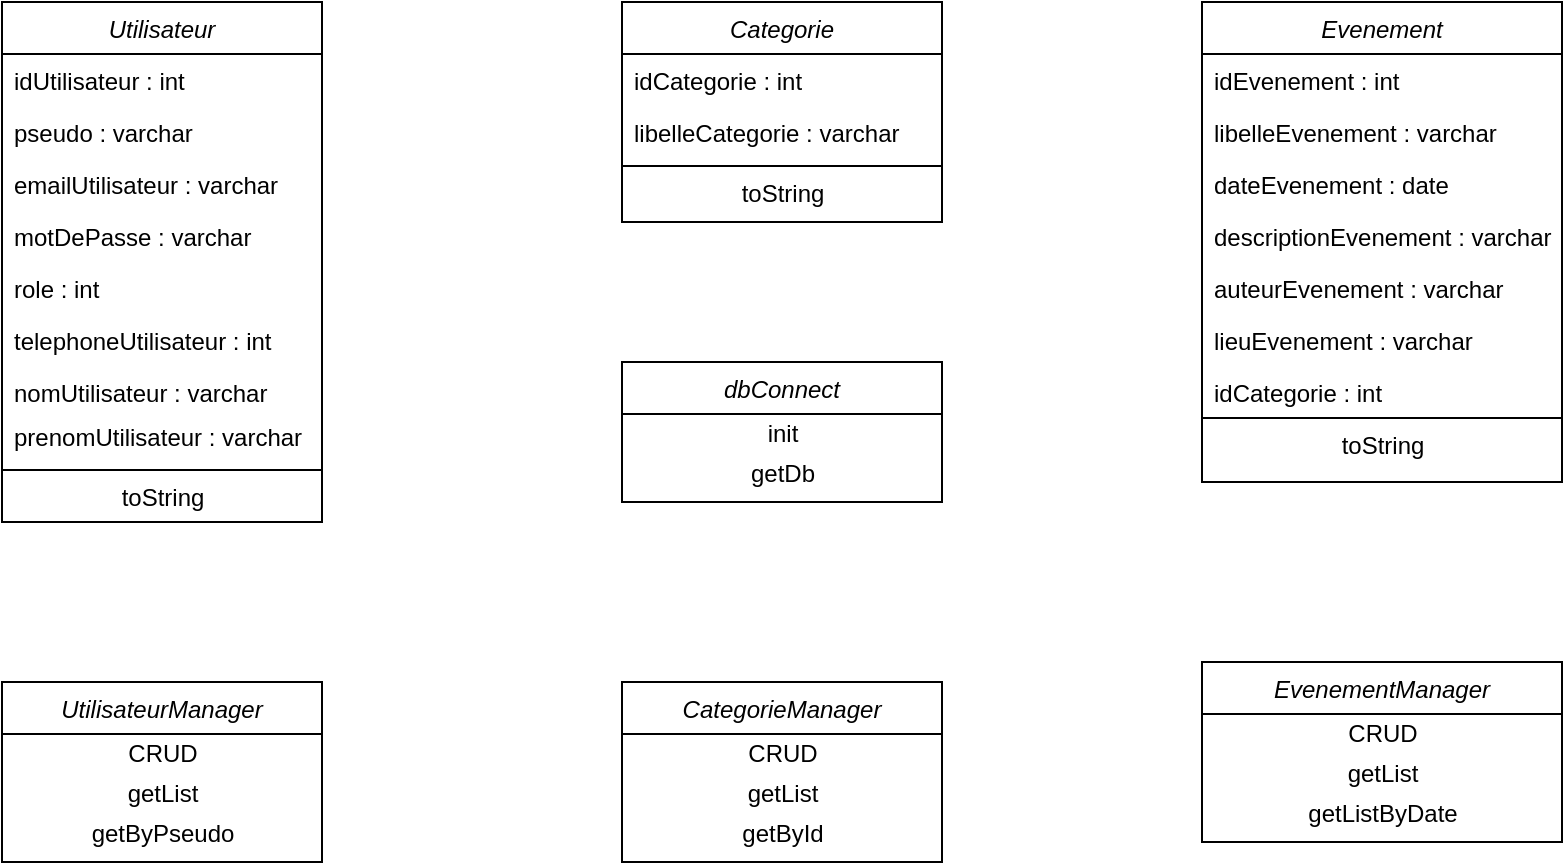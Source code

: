 <mxfile version="13.1.1" type="device"><diagram id="C5RBs43oDa-KdzZeNtuy" name="Page-1"><mxGraphModel dx="983" dy="506" grid="1" gridSize="10" guides="1" tooltips="1" connect="1" arrows="1" fold="1" page="1" pageScale="1" pageWidth="827" pageHeight="1169" math="0" shadow="0"><root><mxCell id="WIyWlLk6GJQsqaUBKTNV-0"/><mxCell id="WIyWlLk6GJQsqaUBKTNV-1" parent="WIyWlLk6GJQsqaUBKTNV-0"/><mxCell id="zkfFHV4jXpPFQw0GAbJ--0" value="Utilisateur" style="swimlane;fontStyle=2;align=center;verticalAlign=top;childLayout=stackLayout;horizontal=1;startSize=26;horizontalStack=0;resizeParent=1;resizeLast=0;collapsible=1;marginBottom=0;rounded=0;shadow=0;strokeWidth=1;" parent="WIyWlLk6GJQsqaUBKTNV-1" vertex="1"><mxGeometry x="20" y="20" width="160" height="260" as="geometry"><mxRectangle x="230" y="140" width="160" height="26" as="alternateBounds"/></mxGeometry></mxCell><mxCell id="zkfFHV4jXpPFQw0GAbJ--1" value="idUtilisateur : int" style="text;align=left;verticalAlign=top;spacingLeft=4;spacingRight=4;overflow=hidden;rotatable=0;points=[[0,0.5],[1,0.5]];portConstraint=eastwest;" parent="zkfFHV4jXpPFQw0GAbJ--0" vertex="1"><mxGeometry y="26" width="160" height="26" as="geometry"/></mxCell><mxCell id="zkfFHV4jXpPFQw0GAbJ--2" value="pseudo : varchar" style="text;align=left;verticalAlign=top;spacingLeft=4;spacingRight=4;overflow=hidden;rotatable=0;points=[[0,0.5],[1,0.5]];portConstraint=eastwest;rounded=0;shadow=0;html=0;" parent="zkfFHV4jXpPFQw0GAbJ--0" vertex="1"><mxGeometry y="52" width="160" height="26" as="geometry"/></mxCell><mxCell id="zkfFHV4jXpPFQw0GAbJ--3" value="emailUtilisateur : varchar" style="text;align=left;verticalAlign=top;spacingLeft=4;spacingRight=4;overflow=hidden;rotatable=0;points=[[0,0.5],[1,0.5]];portConstraint=eastwest;rounded=0;shadow=0;html=0;" parent="zkfFHV4jXpPFQw0GAbJ--0" vertex="1"><mxGeometry y="78" width="160" height="26" as="geometry"/></mxCell><mxCell id="aHwgqRO_V2Tm6p6k327a-0" value="motDePasse : varchar&#10;&#10;" style="text;align=left;verticalAlign=top;spacingLeft=4;spacingRight=4;overflow=hidden;rotatable=0;points=[[0,0.5],[1,0.5]];portConstraint=eastwest;rounded=0;shadow=0;html=0;" parent="zkfFHV4jXpPFQw0GAbJ--0" vertex="1"><mxGeometry y="104" width="160" height="26" as="geometry"/></mxCell><mxCell id="zkfFHV4jXpPFQw0GAbJ--5" value="role : int&#10;" style="text;align=left;verticalAlign=top;spacingLeft=4;spacingRight=4;overflow=hidden;rotatable=0;points=[[0,0.5],[1,0.5]];portConstraint=eastwest;" parent="zkfFHV4jXpPFQw0GAbJ--0" vertex="1"><mxGeometry y="130" width="160" height="26" as="geometry"/></mxCell><mxCell id="aHwgqRO_V2Tm6p6k327a-1" value="telephoneUtilisateur : int" style="text;align=left;verticalAlign=top;spacingLeft=4;spacingRight=4;overflow=hidden;rotatable=0;points=[[0,0.5],[1,0.5]];portConstraint=eastwest;" parent="zkfFHV4jXpPFQw0GAbJ--0" vertex="1"><mxGeometry y="156" width="160" height="26" as="geometry"/></mxCell><mxCell id="aHwgqRO_V2Tm6p6k327a-3" value="nomUtilisateur : varchar" style="text;align=left;verticalAlign=top;spacingLeft=4;spacingRight=4;overflow=hidden;rotatable=0;points=[[0,0.5],[1,0.5]];portConstraint=eastwest;" parent="zkfFHV4jXpPFQw0GAbJ--0" vertex="1"><mxGeometry y="182" width="160" height="22" as="geometry"/></mxCell><mxCell id="aHwgqRO_V2Tm6p6k327a-2" value="prenomUtilisateur : varchar" style="text;align=left;verticalAlign=top;spacingLeft=4;spacingRight=4;overflow=hidden;rotatable=0;points=[[0,0.5],[1,0.5]];portConstraint=eastwest;" parent="zkfFHV4jXpPFQw0GAbJ--0" vertex="1"><mxGeometry y="204" width="160" height="26" as="geometry"/></mxCell><mxCell id="zkfFHV4jXpPFQw0GAbJ--4" value="" style="line;html=1;strokeWidth=1;align=left;verticalAlign=middle;spacingTop=-1;spacingLeft=3;spacingRight=3;rotatable=0;labelPosition=right;points=[];portConstraint=eastwest;" parent="zkfFHV4jXpPFQw0GAbJ--0" vertex="1"><mxGeometry y="230" width="160" height="8" as="geometry"/></mxCell><mxCell id="s6ZONC05oASxPOOj2nHi-42" value="toString" style="text;html=1;align=center;verticalAlign=middle;resizable=0;points=[];autosize=1;" vertex="1" parent="zkfFHV4jXpPFQw0GAbJ--0"><mxGeometry y="238" width="160" height="20" as="geometry"/></mxCell><mxCell id="aHwgqRO_V2Tm6p6k327a-16" value="Evenement" style="swimlane;fontStyle=2;align=center;verticalAlign=top;childLayout=stackLayout;horizontal=1;startSize=26;horizontalStack=0;resizeParent=1;resizeLast=0;collapsible=1;marginBottom=0;rounded=0;shadow=0;strokeWidth=1;" parent="WIyWlLk6GJQsqaUBKTNV-1" vertex="1"><mxGeometry x="620" y="20" width="180" height="240" as="geometry"><mxRectangle x="230" y="140" width="160" height="26" as="alternateBounds"/></mxGeometry></mxCell><mxCell id="aHwgqRO_V2Tm6p6k327a-17" value="idEvenement : int" style="text;align=left;verticalAlign=top;spacingLeft=4;spacingRight=4;overflow=hidden;rotatable=0;points=[[0,0.5],[1,0.5]];portConstraint=eastwest;" parent="aHwgqRO_V2Tm6p6k327a-16" vertex="1"><mxGeometry y="26" width="180" height="26" as="geometry"/></mxCell><mxCell id="aHwgqRO_V2Tm6p6k327a-18" value="libelleEvenement : varchar" style="text;align=left;verticalAlign=top;spacingLeft=4;spacingRight=4;overflow=hidden;rotatable=0;points=[[0,0.5],[1,0.5]];portConstraint=eastwest;rounded=0;shadow=0;html=0;" parent="aHwgqRO_V2Tm6p6k327a-16" vertex="1"><mxGeometry y="52" width="180" height="26" as="geometry"/></mxCell><mxCell id="aHwgqRO_V2Tm6p6k327a-19" value="dateEvenement : date" style="text;align=left;verticalAlign=top;spacingLeft=4;spacingRight=4;overflow=hidden;rotatable=0;points=[[0,0.5],[1,0.5]];portConstraint=eastwest;rounded=0;shadow=0;html=0;" parent="aHwgqRO_V2Tm6p6k327a-16" vertex="1"><mxGeometry y="78" width="180" height="26" as="geometry"/></mxCell><mxCell id="aHwgqRO_V2Tm6p6k327a-20" value="descriptionEvenement : varchar&#10;&#10;" style="text;align=left;verticalAlign=top;spacingLeft=4;spacingRight=4;overflow=hidden;rotatable=0;points=[[0,0.5],[1,0.5]];portConstraint=eastwest;rounded=0;shadow=0;html=0;" parent="aHwgqRO_V2Tm6p6k327a-16" vertex="1"><mxGeometry y="104" width="180" height="26" as="geometry"/></mxCell><mxCell id="aHwgqRO_V2Tm6p6k327a-21" value="auteurEvenement : varchar&#10;" style="text;align=left;verticalAlign=top;spacingLeft=4;spacingRight=4;overflow=hidden;rotatable=0;points=[[0,0.5],[1,0.5]];portConstraint=eastwest;" parent="aHwgqRO_V2Tm6p6k327a-16" vertex="1"><mxGeometry y="130" width="180" height="26" as="geometry"/></mxCell><mxCell id="aHwgqRO_V2Tm6p6k327a-22" value="lieuEvenement : varchar" style="text;align=left;verticalAlign=top;spacingLeft=4;spacingRight=4;overflow=hidden;rotatable=0;points=[[0,0.5],[1,0.5]];portConstraint=eastwest;" parent="aHwgqRO_V2Tm6p6k327a-16" vertex="1"><mxGeometry y="156" width="180" height="26" as="geometry"/></mxCell><mxCell id="aHwgqRO_V2Tm6p6k327a-23" value="idCategorie : int&#10;" style="text;align=left;verticalAlign=top;spacingLeft=4;spacingRight=4;overflow=hidden;rotatable=0;points=[[0,0.5],[1,0.5]];portConstraint=eastwest;" parent="aHwgqRO_V2Tm6p6k327a-16" vertex="1"><mxGeometry y="182" width="180" height="22" as="geometry"/></mxCell><mxCell id="aHwgqRO_V2Tm6p6k327a-25" value="" style="line;html=1;strokeWidth=1;align=left;verticalAlign=middle;spacingTop=-1;spacingLeft=3;spacingRight=3;rotatable=0;labelPosition=right;points=[];portConstraint=eastwest;" parent="aHwgqRO_V2Tm6p6k327a-16" vertex="1"><mxGeometry y="204" width="180" height="8" as="geometry"/></mxCell><mxCell id="s6ZONC05oASxPOOj2nHi-14" value="toString" style="text;html=1;align=center;verticalAlign=middle;resizable=0;points=[];autosize=1;" vertex="1" parent="aHwgqRO_V2Tm6p6k327a-16"><mxGeometry y="212" width="180" height="20" as="geometry"/></mxCell><mxCell id="s6ZONC05oASxPOOj2nHi-36" value="UtilisateurManager&#10;" style="swimlane;fontStyle=2;align=center;verticalAlign=top;childLayout=stackLayout;horizontal=1;startSize=26;horizontalStack=0;resizeParent=1;resizeLast=0;collapsible=1;marginBottom=0;rounded=0;shadow=0;strokeWidth=1;" vertex="1" parent="WIyWlLk6GJQsqaUBKTNV-1"><mxGeometry x="20" y="360" width="160" height="90" as="geometry"><mxRectangle x="230" y="140" width="160" height="26" as="alternateBounds"/></mxGeometry></mxCell><mxCell id="s6ZONC05oASxPOOj2nHi-40" value="CRUD" style="text;html=1;align=center;verticalAlign=middle;resizable=0;points=[];autosize=1;" vertex="1" parent="s6ZONC05oASxPOOj2nHi-36"><mxGeometry y="26" width="160" height="20" as="geometry"/></mxCell><mxCell id="s6ZONC05oASxPOOj2nHi-41" value="getList" style="text;html=1;align=center;verticalAlign=middle;resizable=0;points=[];autosize=1;" vertex="1" parent="s6ZONC05oASxPOOj2nHi-36"><mxGeometry y="46" width="160" height="20" as="geometry"/></mxCell><mxCell id="s6ZONC05oASxPOOj2nHi-25" value="getByPseudo" style="text;html=1;align=center;verticalAlign=middle;resizable=0;points=[];autosize=1;" vertex="1" parent="s6ZONC05oASxPOOj2nHi-36"><mxGeometry y="66" width="160" height="20" as="geometry"/></mxCell><mxCell id="s6ZONC05oASxPOOj2nHi-49" value="EvenementManager" style="swimlane;fontStyle=2;align=center;verticalAlign=top;childLayout=stackLayout;horizontal=1;startSize=26;horizontalStack=0;resizeParent=1;resizeLast=0;collapsible=1;marginBottom=0;rounded=0;shadow=0;strokeWidth=1;" vertex="1" parent="WIyWlLk6GJQsqaUBKTNV-1"><mxGeometry x="620" y="350" width="180" height="90" as="geometry"><mxRectangle x="230" y="140" width="160" height="26" as="alternateBounds"/></mxGeometry></mxCell><mxCell id="s6ZONC05oASxPOOj2nHi-58" value="CRUD" style="text;html=1;align=center;verticalAlign=middle;resizable=0;points=[];autosize=1;" vertex="1" parent="s6ZONC05oASxPOOj2nHi-49"><mxGeometry y="26" width="180" height="20" as="geometry"/></mxCell><mxCell id="s6ZONC05oASxPOOj2nHi-59" value="getList" style="text;html=1;align=center;verticalAlign=middle;resizable=0;points=[];autosize=1;" vertex="1" parent="s6ZONC05oASxPOOj2nHi-49"><mxGeometry y="46" width="180" height="20" as="geometry"/></mxCell><mxCell id="s6ZONC05oASxPOOj2nHi-60" value="getListByDate" style="text;html=1;align=center;verticalAlign=middle;resizable=0;points=[];autosize=1;" vertex="1" parent="s6ZONC05oASxPOOj2nHi-49"><mxGeometry y="66" width="180" height="20" as="geometry"/></mxCell><mxCell id="s6ZONC05oASxPOOj2nHi-43" value="CategorieManager" style="swimlane;fontStyle=2;align=center;verticalAlign=top;childLayout=stackLayout;horizontal=1;startSize=26;horizontalStack=0;resizeParent=1;resizeLast=0;collapsible=1;marginBottom=0;rounded=0;shadow=0;strokeWidth=1;" vertex="1" parent="WIyWlLk6GJQsqaUBKTNV-1"><mxGeometry x="330" y="360" width="160" height="90" as="geometry"><mxRectangle x="230" y="140" width="160" height="26" as="alternateBounds"/></mxGeometry></mxCell><mxCell id="s6ZONC05oASxPOOj2nHi-47" value="CRUD" style="text;html=1;align=center;verticalAlign=middle;resizable=0;points=[];autosize=1;" vertex="1" parent="s6ZONC05oASxPOOj2nHi-43"><mxGeometry y="26" width="160" height="20" as="geometry"/></mxCell><mxCell id="s6ZONC05oASxPOOj2nHi-48" value="getList" style="text;html=1;align=center;verticalAlign=middle;resizable=0;points=[];autosize=1;" vertex="1" parent="s6ZONC05oASxPOOj2nHi-43"><mxGeometry y="46" width="160" height="20" as="geometry"/></mxCell><mxCell id="s6ZONC05oASxPOOj2nHi-64" value="getById" style="text;html=1;align=center;verticalAlign=middle;resizable=0;points=[];autosize=1;" vertex="1" parent="s6ZONC05oASxPOOj2nHi-43"><mxGeometry y="66" width="160" height="20" as="geometry"/></mxCell><mxCell id="s6ZONC05oASxPOOj2nHi-29" value="dbConnect&#10;" style="swimlane;fontStyle=2;align=center;verticalAlign=top;childLayout=stackLayout;horizontal=1;startSize=26;horizontalStack=0;resizeParent=1;resizeLast=0;collapsible=1;marginBottom=0;rounded=0;shadow=0;strokeWidth=1;" vertex="1" parent="WIyWlLk6GJQsqaUBKTNV-1"><mxGeometry x="330" y="200" width="160" height="70" as="geometry"><mxRectangle x="230" y="140" width="160" height="26" as="alternateBounds"/></mxGeometry></mxCell><mxCell id="s6ZONC05oASxPOOj2nHi-33" value="init" style="text;html=1;align=center;verticalAlign=middle;resizable=0;points=[];autosize=1;" vertex="1" parent="s6ZONC05oASxPOOj2nHi-29"><mxGeometry y="26" width="160" height="20" as="geometry"/></mxCell><mxCell id="s6ZONC05oASxPOOj2nHi-34" value="getDb" style="text;html=1;align=center;verticalAlign=middle;resizable=0;points=[];autosize=1;" vertex="1" parent="s6ZONC05oASxPOOj2nHi-29"><mxGeometry y="46" width="160" height="20" as="geometry"/></mxCell><mxCell id="aHwgqRO_V2Tm6p6k327a-26" value="Categorie" style="swimlane;fontStyle=2;align=center;verticalAlign=top;childLayout=stackLayout;horizontal=1;startSize=26;horizontalStack=0;resizeParent=1;resizeLast=0;collapsible=1;marginBottom=0;rounded=0;shadow=0;strokeWidth=1;" parent="WIyWlLk6GJQsqaUBKTNV-1" vertex="1"><mxGeometry x="330" y="20" width="160" height="110" as="geometry"><mxRectangle x="230" y="140" width="160" height="26" as="alternateBounds"/></mxGeometry></mxCell><mxCell id="aHwgqRO_V2Tm6p6k327a-27" value="idCategorie : int" style="text;align=left;verticalAlign=top;spacingLeft=4;spacingRight=4;overflow=hidden;rotatable=0;points=[[0,0.5],[1,0.5]];portConstraint=eastwest;" parent="aHwgqRO_V2Tm6p6k327a-26" vertex="1"><mxGeometry y="26" width="160" height="26" as="geometry"/></mxCell><mxCell id="aHwgqRO_V2Tm6p6k327a-28" value="libelleCategorie : varchar" style="text;align=left;verticalAlign=top;spacingLeft=4;spacingRight=4;overflow=hidden;rotatable=0;points=[[0,0.5],[1,0.5]];portConstraint=eastwest;rounded=0;shadow=0;html=0;" parent="aHwgqRO_V2Tm6p6k327a-26" vertex="1"><mxGeometry y="52" width="160" height="26" as="geometry"/></mxCell><mxCell id="aHwgqRO_V2Tm6p6k327a-31" value="" style="line;html=1;strokeWidth=1;align=left;verticalAlign=middle;spacingTop=-1;spacingLeft=3;spacingRight=3;rotatable=0;labelPosition=right;points=[];portConstraint=eastwest;" parent="aHwgqRO_V2Tm6p6k327a-26" vertex="1"><mxGeometry y="78" width="160" height="8" as="geometry"/></mxCell><mxCell id="s6ZONC05oASxPOOj2nHi-13" value="toString" style="text;html=1;align=center;verticalAlign=middle;resizable=0;points=[];autosize=1;" vertex="1" parent="aHwgqRO_V2Tm6p6k327a-26"><mxGeometry y="86" width="160" height="20" as="geometry"/></mxCell></root></mxGraphModel></diagram></mxfile>